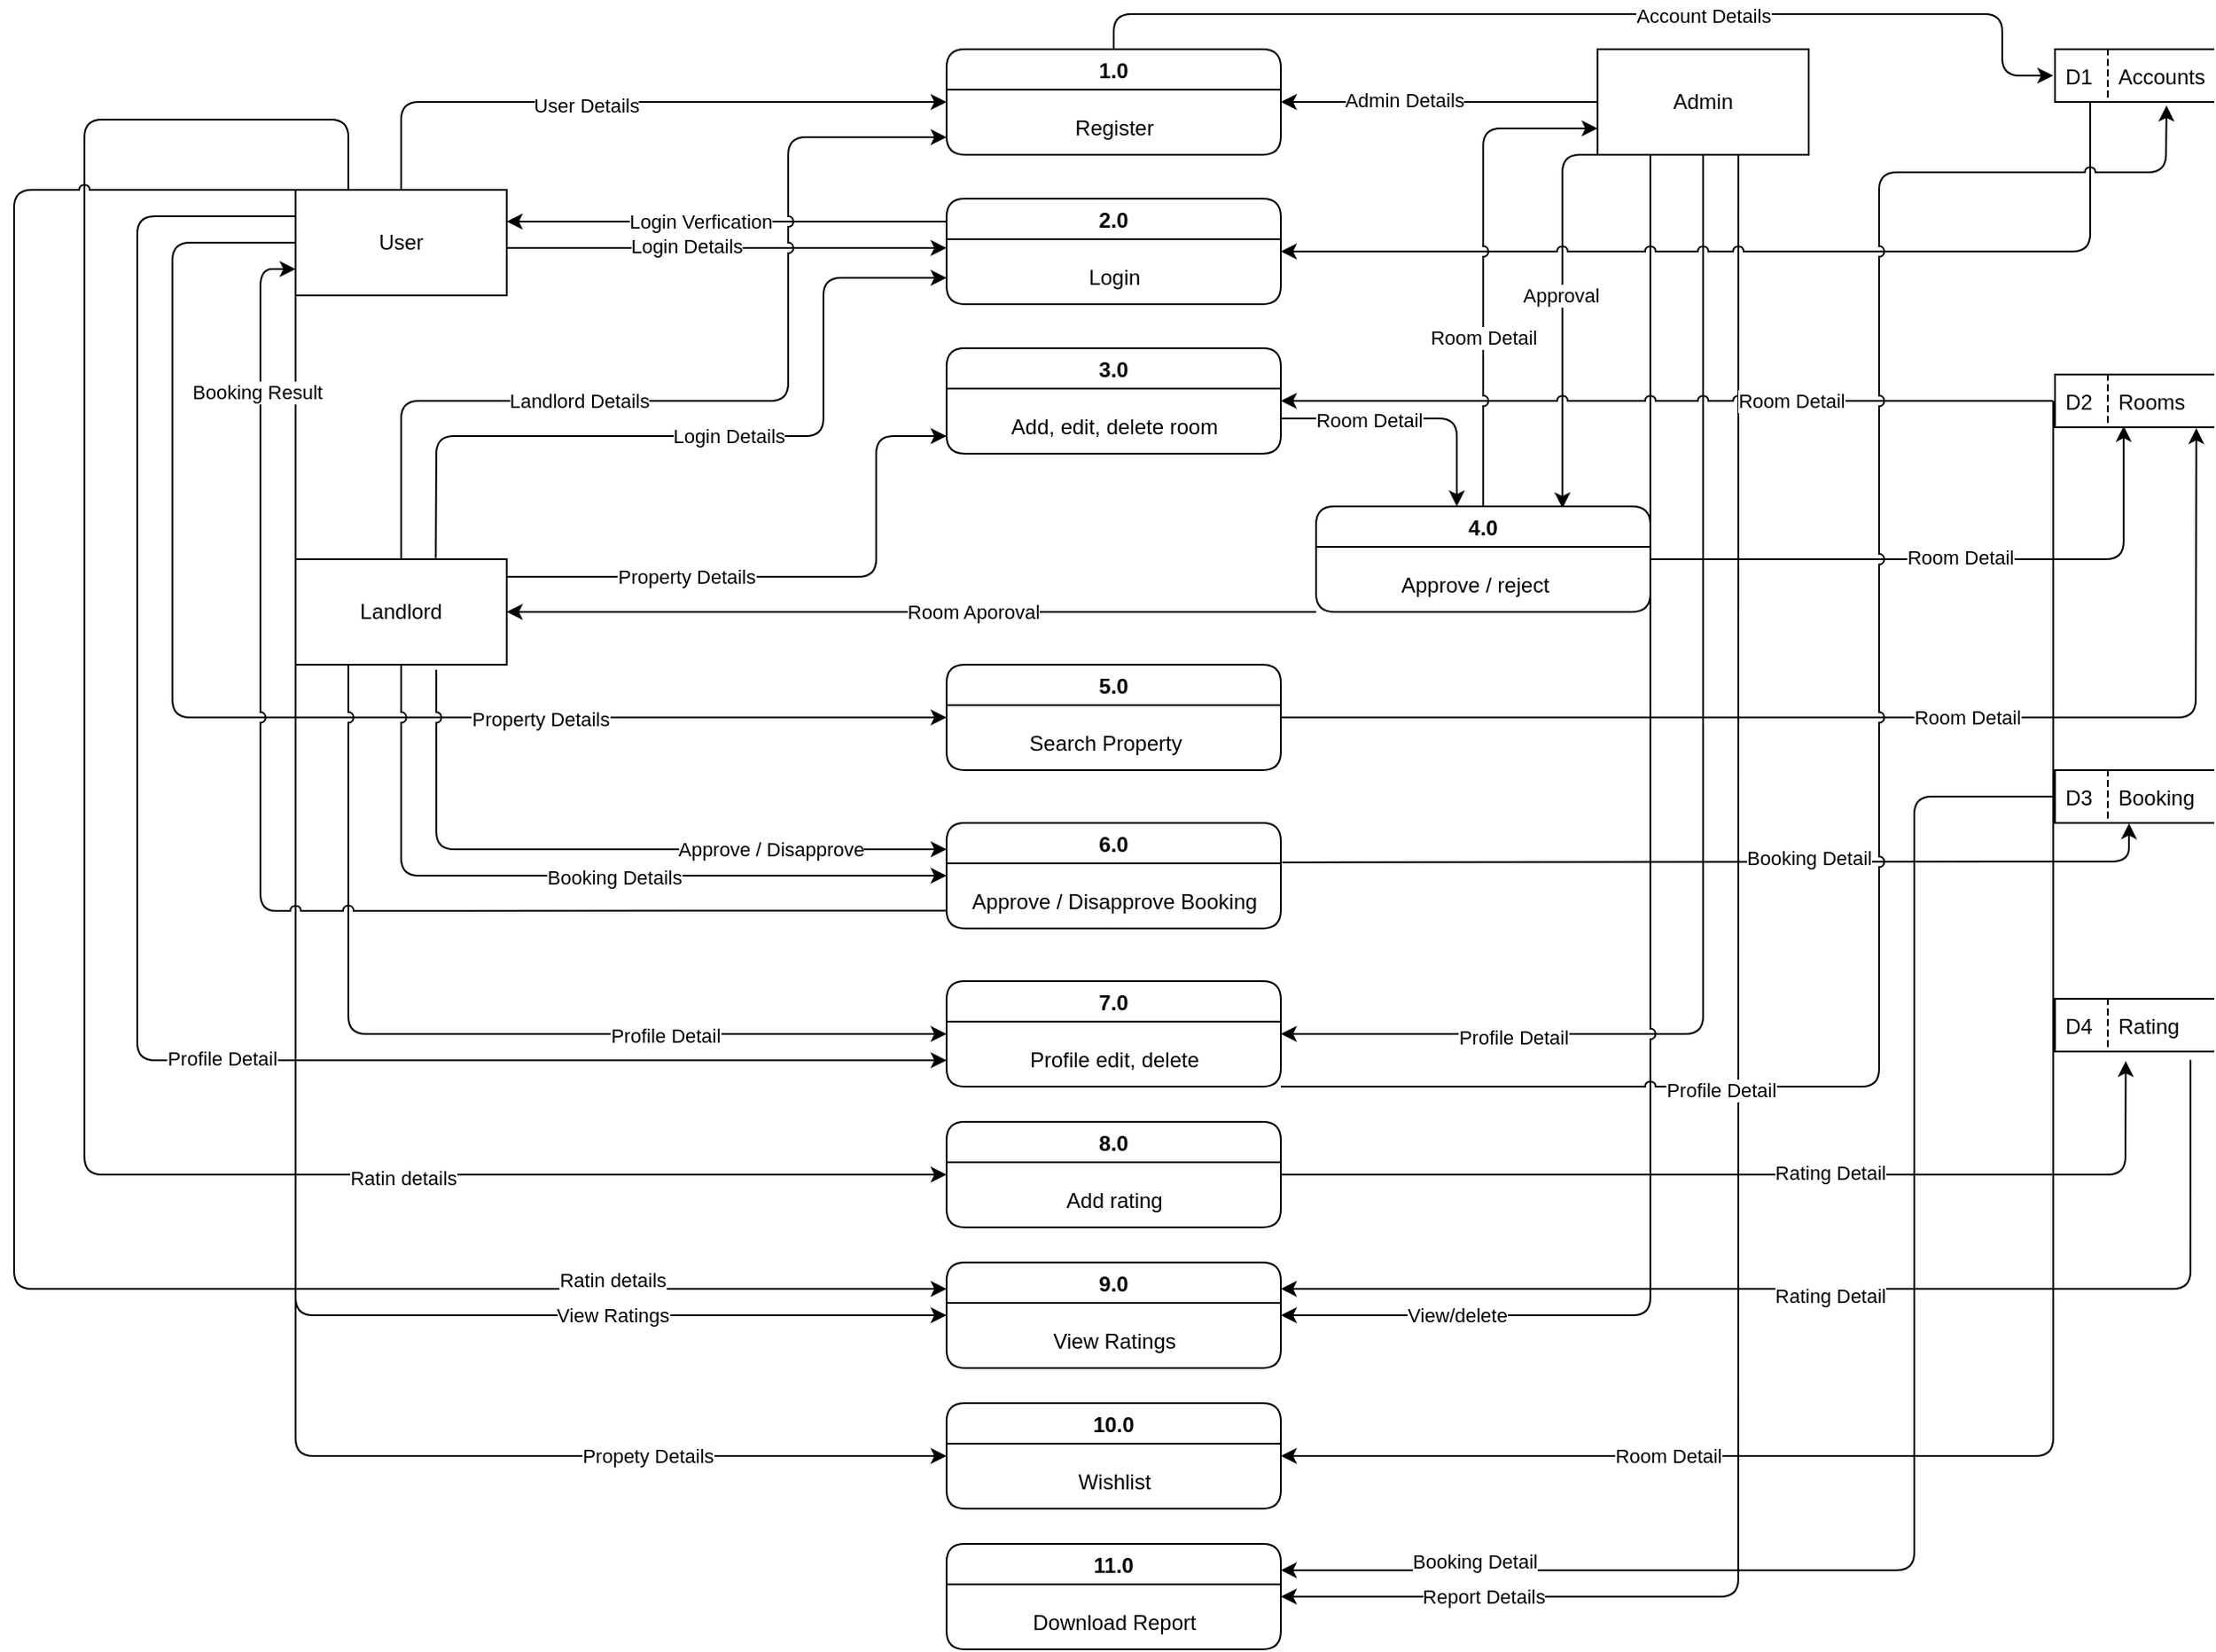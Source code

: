 <mxfile>
    <diagram id="R2lEEEUBdFMjLlhIrx00" name="Page-1">
        <mxGraphModel dx="1458" dy="394" grid="1" gridSize="10" guides="1" tooltips="1" connect="1" arrows="1" fold="1" page="1" pageScale="1" pageWidth="850" pageHeight="1100" math="0" shadow="0" extFonts="Permanent Marker^https://fonts.googleapis.com/css?family=Permanent+Marker">
            <root>
                <mxCell id="0"/>
                <mxCell id="1" parent="0"/>
                <mxCell id="235" style="edgeStyle=none;html=1;entryX=1;entryY=0.5;entryDx=0;entryDy=0;" parent="1" source="Ci3cu0jDoSGofdBfNgbZ-3" target="Ci3cu0jDoSGofdBfNgbZ-5" edge="1">
                    <mxGeometry relative="1" as="geometry"/>
                </mxCell>
                <mxCell id="243" value="Admin Details" style="edgeLabel;html=1;align=center;verticalAlign=middle;resizable=0;points=[];" parent="235" vertex="1" connectable="0">
                    <mxGeometry x="0.222" y="-1" relative="1" as="geometry">
                        <mxPoint as="offset"/>
                    </mxGeometry>
                </mxCell>
                <mxCell id="252" style="edgeStyle=none;jumpStyle=arc;html=1;entryX=1;entryY=0.5;entryDx=0;entryDy=0;" parent="1" source="Ci3cu0jDoSGofdBfNgbZ-3" target="200" edge="1">
                    <mxGeometry relative="1" as="geometry">
                        <Array as="points">
                            <mxPoint x="680" y="600"/>
                        </Array>
                    </mxGeometry>
                </mxCell>
                <mxCell id="282" value="Profile Detail" style="edgeLabel;html=1;align=center;verticalAlign=middle;resizable=0;points=[];" parent="252" vertex="1" connectable="0">
                    <mxGeometry x="0.645" y="2" relative="1" as="geometry">
                        <mxPoint as="offset"/>
                    </mxGeometry>
                </mxCell>
                <mxCell id="269" style="edgeStyle=none;html=1;exitX=0;exitY=1;exitDx=0;exitDy=0;entryX=0.737;entryY=0.018;entryDx=0;entryDy=0;startArrow=none;startFill=0;endArrow=classic;endFill=1;entryPerimeter=0;jumpStyle=arc;" parent="1" source="Ci3cu0jDoSGofdBfNgbZ-3" target="173" edge="1">
                    <mxGeometry relative="1" as="geometry">
                        <Array as="points">
                            <mxPoint x="600" y="100"/>
                        </Array>
                    </mxGeometry>
                </mxCell>
                <mxCell id="272" value="Approval" style="edgeLabel;html=1;align=center;verticalAlign=middle;resizable=0;points=[];" parent="269" vertex="1" connectable="0">
                    <mxGeometry x="0.001" y="-1" relative="1" as="geometry">
                        <mxPoint y="-11" as="offset"/>
                    </mxGeometry>
                </mxCell>
                <mxCell id="288" style="edgeStyle=none;html=1;exitX=0.25;exitY=1;exitDx=0;exitDy=0;entryX=1;entryY=0.5;entryDx=0;entryDy=0;jumpStyle=arc;" parent="1" source="Ci3cu0jDoSGofdBfNgbZ-3" target="204" edge="1">
                    <mxGeometry relative="1" as="geometry">
                        <Array as="points">
                            <mxPoint x="650" y="760"/>
                        </Array>
                    </mxGeometry>
                </mxCell>
                <mxCell id="290" style="edgeStyle=none;html=1;exitX=0.667;exitY=1;exitDx=0;exitDy=0;entryX=1;entryY=0.5;entryDx=0;entryDy=0;jumpStyle=arc;exitPerimeter=0;" parent="1" source="Ci3cu0jDoSGofdBfNgbZ-3" target="210" edge="1">
                    <mxGeometry relative="1" as="geometry">
                        <Array as="points">
                            <mxPoint x="700" y="920"/>
                        </Array>
                    </mxGeometry>
                </mxCell>
                <mxCell id="Ci3cu0jDoSGofdBfNgbZ-3" value="Admin" style="rounded=0;whiteSpace=wrap;html=1;" parent="1" vertex="1">
                    <mxGeometry x="620" y="40" width="120" height="60" as="geometry"/>
                </mxCell>
                <mxCell id="260" style="edgeStyle=none;html=1;exitX=0.5;exitY=0;exitDx=0;exitDy=0;entryX=0;entryY=0.5;entryDx=0;entryDy=0;" parent="1" source="Ci3cu0jDoSGofdBfNgbZ-5" target="Ci3cu0jDoSGofdBfNgbZ-19" edge="1">
                    <mxGeometry relative="1" as="geometry">
                        <Array as="points">
                            <mxPoint x="345" y="20"/>
                            <mxPoint x="850" y="20"/>
                            <mxPoint x="850" y="55"/>
                        </Array>
                    </mxGeometry>
                </mxCell>
                <mxCell id="262" value="Account Details" style="edgeLabel;html=1;align=center;verticalAlign=middle;resizable=0;points=[];" parent="260" vertex="1" connectable="0">
                    <mxGeometry x="0.204" y="-1" relative="1" as="geometry">
                        <mxPoint as="offset"/>
                    </mxGeometry>
                </mxCell>
                <mxCell id="Ci3cu0jDoSGofdBfNgbZ-5" value="1.0" style="swimlane;startSize=23;rounded=1;" parent="1" vertex="1">
                    <mxGeometry x="250" y="40" width="190" height="60" as="geometry"/>
                </mxCell>
                <mxCell id="Ci3cu0jDoSGofdBfNgbZ-6" value="Register" style="text;html=1;align=center;verticalAlign=middle;resizable=0;points=[];autosize=1;strokeColor=none;fillColor=none;rotation=0;" parent="Ci3cu0jDoSGofdBfNgbZ-5" vertex="1">
                    <mxGeometry x="60" y="30" width="70" height="30" as="geometry"/>
                </mxCell>
                <mxCell id="Ci3cu0jDoSGofdBfNgbZ-19" value="Accounts" style="shape=partialRectangle;fillColor=none;align=left;verticalAlign=middle;strokeColor=default;spacingLeft=34;rotatable=0;points=[[0,0.5],[1,0.5]];portConstraint=eastwest;dropTarget=0;strokeWidth=1;perimeterSpacing=1;right=0;" parent="1" vertex="1">
                    <mxGeometry x="880" y="40" width="90" height="30" as="geometry"/>
                </mxCell>
                <mxCell id="Ci3cu0jDoSGofdBfNgbZ-20" value="D1" style="shape=partialRectangle;top=0;left=0;bottom=0;fillColor=none;stokeWidth=1;dashed=1;align=left;verticalAlign=middle;spacingLeft=4;spacingRight=4;overflow=hidden;rotatable=0;points=[];portConstraint=eastwest;part=1;strokeColor=default;" parent="Ci3cu0jDoSGofdBfNgbZ-19" vertex="1" connectable="0">
                    <mxGeometry width="30" height="30" as="geometry"/>
                </mxCell>
                <mxCell id="315" style="edgeStyle=none;html=1;exitX=0;exitY=0.5;exitDx=0;exitDy=0;entryX=1;entryY=0.5;entryDx=0;entryDy=0;" parent="1" source="57" target="208" edge="1">
                    <mxGeometry relative="1" as="geometry">
                        <mxPoint x="450" y="840" as="targetPoint"/>
                        <Array as="points">
                            <mxPoint x="879" y="840"/>
                        </Array>
                    </mxGeometry>
                </mxCell>
                <mxCell id="57" value="Rooms" style="shape=partialRectangle;fillColor=none;align=left;verticalAlign=middle;strokeColor=default;spacingLeft=34;rotatable=0;points=[[0,0.5],[1,0.5]];portConstraint=eastwest;dropTarget=0;strokeWidth=1;perimeterSpacing=1;right=0;" parent="1" vertex="1">
                    <mxGeometry x="880" y="225" width="90" height="30" as="geometry"/>
                </mxCell>
                <mxCell id="58" value="D2" style="shape=partialRectangle;top=0;left=0;bottom=0;fillColor=none;stokeWidth=1;dashed=1;align=left;verticalAlign=middle;spacingLeft=4;spacingRight=4;overflow=hidden;rotatable=0;points=[];portConstraint=eastwest;part=1;strokeColor=default;" parent="57" connectable="0" vertex="1">
                    <mxGeometry width="30" height="30" as="geometry"/>
                </mxCell>
                <mxCell id="216" style="edgeStyle=none;html=1;entryX=0;entryY=0.5;entryDx=0;entryDy=0;" parent="1" source="139" target="Ci3cu0jDoSGofdBfNgbZ-5" edge="1">
                    <mxGeometry relative="1" as="geometry">
                        <Array as="points">
                            <mxPoint x="-60" y="70"/>
                            <mxPoint x="110" y="70"/>
                        </Array>
                    </mxGeometry>
                </mxCell>
                <mxCell id="223" value="User Details" style="edgeLabel;html=1;align=center;verticalAlign=middle;resizable=0;points=[];" parent="216" vertex="1" connectable="0">
                    <mxGeometry x="-0.139" y="-2" relative="1" as="geometry">
                        <mxPoint as="offset"/>
                    </mxGeometry>
                </mxCell>
                <mxCell id="219" style="edgeStyle=none;html=1;exitX=1;exitY=0.667;exitDx=0;exitDy=0;exitPerimeter=0;jumpStyle=arc;" parent="1" edge="1">
                    <mxGeometry relative="1" as="geometry">
                        <mxPoint y="153.02" as="sourcePoint"/>
                        <mxPoint x="250" y="153" as="targetPoint"/>
                        <Array as="points">
                            <mxPoint x="40" y="153"/>
                            <mxPoint x="100" y="153"/>
                        </Array>
                    </mxGeometry>
                </mxCell>
                <mxCell id="224" value="Login Details" style="edgeLabel;html=1;align=center;verticalAlign=middle;resizable=0;points=[];" parent="219" vertex="1" connectable="0">
                    <mxGeometry x="-0.187" y="1" relative="1" as="geometry">
                        <mxPoint as="offset"/>
                    </mxGeometry>
                </mxCell>
                <mxCell id="244" style="edgeStyle=none;html=1;entryX=0;entryY=0.5;entryDx=0;entryDy=0;exitX=0;exitY=0.5;exitDx=0;exitDy=0;jumpStyle=arc;" parent="1" source="139" target="196" edge="1">
                    <mxGeometry relative="1" as="geometry">
                        <Array as="points">
                            <mxPoint x="-190" y="150"/>
                            <mxPoint x="-190" y="420"/>
                            <mxPoint x="-90" y="420"/>
                            <mxPoint x="80" y="420"/>
                        </Array>
                    </mxGeometry>
                </mxCell>
                <mxCell id="245" value="Property Details" style="edgeLabel;html=1;align=center;verticalAlign=middle;resizable=0;points=[];" parent="244" vertex="1" connectable="0">
                    <mxGeometry x="0.407" y="-1" relative="1" as="geometry">
                        <mxPoint as="offset"/>
                    </mxGeometry>
                </mxCell>
                <mxCell id="258" style="edgeStyle=none;jumpStyle=arc;html=1;entryX=0;entryY=0.5;entryDx=0;entryDy=0;exitX=0.25;exitY=0;exitDx=0;exitDy=0;" parent="1" source="139" target="202" edge="1">
                    <mxGeometry relative="1" as="geometry">
                        <Array as="points">
                            <mxPoint x="-90" y="80"/>
                            <mxPoint x="-240" y="80"/>
                            <mxPoint x="-240" y="680"/>
                        </Array>
                    </mxGeometry>
                </mxCell>
                <mxCell id="259" value="Ratin details" style="edgeLabel;html=1;align=center;verticalAlign=middle;resizable=0;points=[];" parent="258" vertex="1" connectable="0">
                    <mxGeometry x="0.46" y="-2" relative="1" as="geometry">
                        <mxPoint x="36" as="offset"/>
                    </mxGeometry>
                </mxCell>
                <mxCell id="279" style="edgeStyle=none;html=1;exitX=0;exitY=0.25;exitDx=0;exitDy=0;entryX=0;entryY=0.75;entryDx=0;entryDy=0;startArrow=none;startFill=0;endArrow=classic;endFill=1;" parent="1" source="139" target="200" edge="1">
                    <mxGeometry relative="1" as="geometry">
                        <Array as="points">
                            <mxPoint x="-210" y="135"/>
                            <mxPoint x="-210" y="615"/>
                        </Array>
                    </mxGeometry>
                </mxCell>
                <mxCell id="280" value="Profile Detail" style="edgeLabel;html=1;align=center;verticalAlign=middle;resizable=0;points=[];" parent="279" vertex="1" connectable="0">
                    <mxGeometry x="0.2" y="1" relative="1" as="geometry">
                        <mxPoint as="offset"/>
                    </mxGeometry>
                </mxCell>
                <mxCell id="287" style="edgeStyle=none;html=1;exitX=0;exitY=0;exitDx=0;exitDy=0;entryX=0;entryY=0.25;entryDx=0;entryDy=0;jumpStyle=arc;" parent="1" source="139" target="204" edge="1">
                    <mxGeometry relative="1" as="geometry">
                        <Array as="points">
                            <mxPoint x="-280" y="120"/>
                            <mxPoint x="-280" y="745"/>
                        </Array>
                    </mxGeometry>
                </mxCell>
                <mxCell id="289" style="edgeStyle=none;html=1;exitX=0;exitY=1;exitDx=0;exitDy=0;entryX=0;entryY=0.5;entryDx=0;entryDy=0;" parent="1" source="139" target="208" edge="1">
                    <mxGeometry relative="1" as="geometry">
                        <Array as="points">
                            <mxPoint x="-120" y="840"/>
                        </Array>
                    </mxGeometry>
                </mxCell>
                <mxCell id="139" value="User" style="rounded=0;whiteSpace=wrap;html=1;" parent="1" vertex="1">
                    <mxGeometry x="-120" y="120" width="120" height="60" as="geometry"/>
                </mxCell>
                <mxCell id="229" style="edgeStyle=none;html=1;entryX=0.997;entryY=0.583;entryDx=0;entryDy=0;entryPerimeter=0;exitX=0;exitY=0.216;exitDx=0;exitDy=0;exitPerimeter=0;" parent="1" source="169" edge="1">
                    <mxGeometry relative="1" as="geometry">
                        <mxPoint x="247.91" y="137.98" as="sourcePoint"/>
                        <mxPoint x="-1.273e-13" y="137.98" as="targetPoint"/>
                        <Array as="points">
                            <mxPoint x="190" y="138"/>
                            <mxPoint x="130" y="138"/>
                        </Array>
                    </mxGeometry>
                </mxCell>
                <mxCell id="231" value="Login Verfication" style="edgeLabel;html=1;align=center;verticalAlign=middle;resizable=0;points=[];" parent="229" vertex="1" connectable="0">
                    <mxGeometry x="0.618" y="-1" relative="1" as="geometry">
                        <mxPoint x="62" y="1" as="offset"/>
                    </mxGeometry>
                </mxCell>
                <mxCell id="263" style="edgeStyle=none;html=1;exitX=1;exitY=0.5;exitDx=0;exitDy=0;startArrow=classic;startFill=1;endArrow=none;endFill=0;jumpStyle=arc;" parent="1" source="169" edge="1">
                    <mxGeometry relative="1" as="geometry">
                        <mxPoint x="900" y="70" as="targetPoint"/>
                        <Array as="points">
                            <mxPoint x="900" y="155"/>
                        </Array>
                    </mxGeometry>
                </mxCell>
                <mxCell id="169" value="2.0" style="swimlane;startSize=23;rounded=1;" parent="1" vertex="1">
                    <mxGeometry x="250" y="125" width="190" height="60" as="geometry"/>
                </mxCell>
                <mxCell id="170" value="Login" style="text;html=1;align=center;verticalAlign=middle;resizable=0;points=[];autosize=1;strokeColor=none;fillColor=none;rotation=0;" parent="169" vertex="1">
                    <mxGeometry x="70" y="30" width="50" height="30" as="geometry"/>
                </mxCell>
                <mxCell id="264" style="edgeStyle=none;html=1;exitX=1;exitY=0.5;exitDx=0;exitDy=0;entryX=0;entryY=0.5;entryDx=0;entryDy=0;startArrow=classic;startFill=1;endArrow=none;endFill=0;jumpStyle=arc;" parent="1" source="171" target="57" edge="1">
                    <mxGeometry relative="1" as="geometry">
                        <Array as="points">
                            <mxPoint x="860" y="240"/>
                        </Array>
                    </mxGeometry>
                </mxCell>
                <mxCell id="273" value="Room Detail" style="edgeLabel;html=1;align=center;verticalAlign=middle;resizable=0;points=[];" parent="264" vertex="1" connectable="0">
                    <mxGeometry x="0.221" y="-1" relative="1" as="geometry">
                        <mxPoint x="22" y="-1" as="offset"/>
                    </mxGeometry>
                </mxCell>
                <mxCell id="171" value="3.0" style="swimlane;startSize=23;rounded=1;" parent="1" vertex="1">
                    <mxGeometry x="250" y="210" width="190" height="60" as="geometry"/>
                </mxCell>
                <mxCell id="172" value="Add, edit, delete room" style="text;html=1;align=center;verticalAlign=middle;resizable=0;points=[];autosize=1;strokeColor=none;fillColor=none;rotation=0;" parent="171" vertex="1">
                    <mxGeometry x="25" y="30" width="140" height="30" as="geometry"/>
                </mxCell>
                <mxCell id="266" style="edgeStyle=none;html=1;startArrow=classic;startFill=1;endArrow=none;endFill=0;" parent="1" edge="1">
                    <mxGeometry relative="1" as="geometry">
                        <mxPoint x="440" y="250" as="targetPoint"/>
                        <mxPoint x="540" y="300" as="sourcePoint"/>
                        <Array as="points">
                            <mxPoint x="540" y="250"/>
                        </Array>
                    </mxGeometry>
                </mxCell>
                <mxCell id="275" value="Room Detail" style="edgeLabel;html=1;align=center;verticalAlign=middle;resizable=0;points=[];" parent="266" vertex="1" connectable="0">
                    <mxGeometry x="0.637" y="1" relative="1" as="geometry">
                        <mxPoint x="23" as="offset"/>
                    </mxGeometry>
                </mxCell>
                <mxCell id="267" style="edgeStyle=none;html=1;exitX=0.5;exitY=0;exitDx=0;exitDy=0;entryX=0;entryY=0.75;entryDx=0;entryDy=0;startArrow=none;startFill=0;endArrow=classic;endFill=1;jumpStyle=arc;" parent="1" source="173" target="Ci3cu0jDoSGofdBfNgbZ-3" edge="1">
                    <mxGeometry relative="1" as="geometry">
                        <Array as="points">
                            <mxPoint x="555" y="85"/>
                        </Array>
                    </mxGeometry>
                </mxCell>
                <mxCell id="271" value="Room Detail" style="edgeLabel;html=1;align=center;verticalAlign=middle;resizable=0;points=[];" parent="267" vertex="1" connectable="0">
                    <mxGeometry x="-0.313" relative="1" as="geometry">
                        <mxPoint as="offset"/>
                    </mxGeometry>
                </mxCell>
                <mxCell id="268" style="edgeStyle=none;html=1;exitX=1;exitY=0.5;exitDx=0;exitDy=0;entryX=0.435;entryY=0.945;entryDx=0;entryDy=0;entryPerimeter=0;startArrow=none;startFill=0;endArrow=classic;endFill=1;" parent="1" source="173" target="57" edge="1">
                    <mxGeometry relative="1" as="geometry">
                        <Array as="points">
                            <mxPoint x="919" y="330"/>
                        </Array>
                    </mxGeometry>
                </mxCell>
                <mxCell id="274" value="Room Detail" style="edgeLabel;html=1;align=center;verticalAlign=middle;resizable=0;points=[];" parent="268" vertex="1" connectable="0">
                    <mxGeometry x="0.021" y="1" relative="1" as="geometry">
                        <mxPoint as="offset"/>
                    </mxGeometry>
                </mxCell>
                <mxCell id="270" style="edgeStyle=none;html=1;exitX=0;exitY=1;exitDx=0;exitDy=0;entryX=1;entryY=0.5;entryDx=0;entryDy=0;startArrow=none;startFill=0;endArrow=classic;endFill=1;" parent="1" source="173" target="215" edge="1">
                    <mxGeometry relative="1" as="geometry"/>
                </mxCell>
                <mxCell id="276" value="Room Aporoval" style="edgeLabel;html=1;align=center;verticalAlign=middle;resizable=0;points=[];" parent="270" vertex="1" connectable="0">
                    <mxGeometry x="-0.15" relative="1" as="geometry">
                        <mxPoint as="offset"/>
                    </mxGeometry>
                </mxCell>
                <mxCell id="173" value="4.0" style="swimlane;startSize=23;rounded=1;" parent="1" vertex="1">
                    <mxGeometry x="460" y="300" width="190" height="60" as="geometry"/>
                </mxCell>
                <mxCell id="174" value="Approve / reject" style="text;html=1;align=center;verticalAlign=middle;resizable=0;points=[];autosize=1;strokeColor=none;fillColor=none;rotation=0;" parent="173" vertex="1">
                    <mxGeometry x="35" y="30" width="110" height="30" as="geometry"/>
                </mxCell>
                <mxCell id="277" style="edgeStyle=none;html=1;exitX=1;exitY=0.5;exitDx=0;exitDy=0;entryX=0.884;entryY=0.984;entryDx=0;entryDy=0;entryPerimeter=0;startArrow=none;startFill=0;endArrow=classic;endFill=1;" parent="1" source="196" target="57" edge="1">
                    <mxGeometry relative="1" as="geometry">
                        <Array as="points">
                            <mxPoint x="960" y="420"/>
                        </Array>
                    </mxGeometry>
                </mxCell>
                <mxCell id="278" value="Room Detail" style="edgeLabel;html=1;align=center;verticalAlign=middle;resizable=0;points=[];" parent="277" vertex="1" connectable="0">
                    <mxGeometry x="0.053" y="3" relative="1" as="geometry">
                        <mxPoint x="29" y="3" as="offset"/>
                    </mxGeometry>
                </mxCell>
                <mxCell id="196" value="5.0" style="swimlane;startSize=23;rounded=1;" parent="1" vertex="1">
                    <mxGeometry x="250" y="390" width="190" height="60" as="geometry"/>
                </mxCell>
                <mxCell id="197" value="Search Property" style="text;html=1;align=center;verticalAlign=middle;resizable=0;points=[];autosize=1;strokeColor=none;fillColor=none;rotation=0;" parent="196" vertex="1">
                    <mxGeometry x="35" y="30" width="110" height="30" as="geometry"/>
                </mxCell>
                <mxCell id="307" style="edgeStyle=none;html=1;entryX=0.468;entryY=0.975;entryDx=0;entryDy=0;entryPerimeter=0;exitX=1.004;exitY=0.374;exitDx=0;exitDy=0;exitPerimeter=0;" parent="1" source="198" target="298" edge="1">
                    <mxGeometry relative="1" as="geometry">
                        <mxPoint x="950" y="495.429" as="targetPoint"/>
                        <mxPoint x="450" y="500" as="sourcePoint"/>
                        <Array as="points">
                            <mxPoint x="922" y="502"/>
                        </Array>
                    </mxGeometry>
                </mxCell>
                <mxCell id="198" value="6.0" style="swimlane;startSize=23;rounded=1;" parent="1" vertex="1">
                    <mxGeometry x="250" y="480" width="190" height="60" as="geometry"/>
                </mxCell>
                <mxCell id="199" value="Approve / Disapprove Booking" style="text;html=1;align=center;verticalAlign=middle;resizable=0;points=[];autosize=1;strokeColor=none;fillColor=none;rotation=0;" parent="198" vertex="1">
                    <mxGeometry y="30" width="190" height="30" as="geometry"/>
                </mxCell>
                <mxCell id="283" style="edgeStyle=none;html=1;exitX=1;exitY=1;exitDx=0;exitDy=0;entryX=0.7;entryY=1.032;entryDx=0;entryDy=0;entryPerimeter=0;startArrow=none;startFill=0;endArrow=classic;endFill=1;jumpStyle=arc;" parent="1" source="200" target="Ci3cu0jDoSGofdBfNgbZ-19" edge="1">
                    <mxGeometry relative="1" as="geometry">
                        <Array as="points">
                            <mxPoint x="780" y="630"/>
                            <mxPoint x="780" y="110"/>
                            <mxPoint x="943" y="110"/>
                        </Array>
                    </mxGeometry>
                </mxCell>
                <mxCell id="284" value="Profile Detail" style="edgeLabel;html=1;align=center;verticalAlign=middle;resizable=0;points=[];" parent="283" vertex="1" connectable="0">
                    <mxGeometry x="-0.53" y="-2" relative="1" as="geometry">
                        <mxPoint as="offset"/>
                    </mxGeometry>
                </mxCell>
                <mxCell id="200" value="7.0" style="swimlane;startSize=23;rounded=1;" parent="1" vertex="1">
                    <mxGeometry x="250" y="570" width="190" height="60" as="geometry"/>
                </mxCell>
                <mxCell id="201" value="Profile edit, delete" style="text;html=1;align=center;verticalAlign=middle;resizable=0;points=[];autosize=1;strokeColor=none;fillColor=none;rotation=0;" parent="200" vertex="1">
                    <mxGeometry x="35" y="30" width="120" height="30" as="geometry"/>
                </mxCell>
                <mxCell id="308" style="edgeStyle=none;html=1;exitX=1;exitY=0.5;exitDx=0;exitDy=0;entryX=0.448;entryY=1.138;entryDx=0;entryDy=0;entryPerimeter=0;" parent="1" source="202" target="300" edge="1">
                    <mxGeometry relative="1" as="geometry">
                        <mxPoint x="960" y="680" as="targetPoint"/>
                        <Array as="points">
                            <mxPoint x="920" y="680"/>
                        </Array>
                    </mxGeometry>
                </mxCell>
                <mxCell id="202" value="8.0" style="swimlane;startSize=23;rounded=1;" parent="1" vertex="1">
                    <mxGeometry x="250" y="650" width="190" height="60" as="geometry"/>
                </mxCell>
                <mxCell id="203" value="Add rating" style="text;html=1;align=center;verticalAlign=middle;resizable=0;points=[];autosize=1;strokeColor=none;fillColor=none;rotation=0;" parent="202" vertex="1">
                    <mxGeometry x="55" y="30" width="80" height="30" as="geometry"/>
                </mxCell>
                <mxCell id="204" value="9.0" style="swimlane;startSize=23;rounded=1;" parent="1" vertex="1">
                    <mxGeometry x="250" y="730" width="190" height="60" as="geometry"/>
                </mxCell>
                <mxCell id="205" value="View Ratings" style="text;html=1;align=center;verticalAlign=middle;resizable=0;points=[];autosize=1;strokeColor=none;fillColor=none;rotation=0;" parent="204" vertex="1">
                    <mxGeometry x="50" y="30" width="90" height="30" as="geometry"/>
                </mxCell>
                <mxCell id="208" value="10.0" style="swimlane;startSize=23;rounded=1;" parent="1" vertex="1">
                    <mxGeometry x="250" y="810" width="190" height="60" as="geometry"/>
                </mxCell>
                <mxCell id="209" value="Wishlist" style="text;html=1;align=center;verticalAlign=middle;resizable=0;points=[];autosize=1;strokeColor=none;fillColor=none;rotation=0;" parent="208" vertex="1">
                    <mxGeometry x="65" y="30" width="60" height="30" as="geometry"/>
                </mxCell>
                <mxCell id="210" value="11.0" style="swimlane;startSize=23;rounded=1;" parent="1" vertex="1">
                    <mxGeometry x="250" y="890" width="190" height="60" as="geometry"/>
                </mxCell>
                <mxCell id="211" value="Download Report" style="text;html=1;align=center;verticalAlign=middle;resizable=0;points=[];autosize=1;strokeColor=none;fillColor=none;rotation=0;" parent="210" vertex="1">
                    <mxGeometry x="35" y="30" width="120" height="30" as="geometry"/>
                </mxCell>
                <mxCell id="217" style="edgeStyle=none;html=1;jumpStyle=arc;" parent="1" source="215" edge="1">
                    <mxGeometry relative="1" as="geometry">
                        <mxPoint x="250" y="90" as="targetPoint"/>
                        <Array as="points">
                            <mxPoint x="-60" y="240"/>
                            <mxPoint x="160" y="240"/>
                            <mxPoint x="160" y="90"/>
                        </Array>
                    </mxGeometry>
                </mxCell>
                <mxCell id="222" value="Landlord Details" style="edgeLabel;html=1;align=center;verticalAlign=middle;resizable=0;points=[];" parent="217" vertex="1" connectable="0">
                    <mxGeometry x="0.093" y="1" relative="1" as="geometry">
                        <mxPoint x="-110" y="1" as="offset"/>
                    </mxGeometry>
                </mxCell>
                <mxCell id="220" style="edgeStyle=none;html=1;entryX=0;entryY=0.75;entryDx=0;entryDy=0;exitX=0.664;exitY=-0.011;exitDx=0;exitDy=0;exitPerimeter=0;" parent="1" source="215" target="169" edge="1">
                    <mxGeometry relative="1" as="geometry">
                        <Array as="points">
                            <mxPoint x="-40" y="260"/>
                            <mxPoint x="180" y="260"/>
                            <mxPoint x="180" y="170"/>
                        </Array>
                    </mxGeometry>
                </mxCell>
                <mxCell id="221" value="Login Details" style="edgeLabel;html=1;align=center;verticalAlign=middle;resizable=0;points=[];" parent="220" vertex="1" connectable="0">
                    <mxGeometry x="0.094" y="-4" relative="1" as="geometry">
                        <mxPoint x="-11" y="-4" as="offset"/>
                    </mxGeometry>
                </mxCell>
                <mxCell id="225" style="edgeStyle=none;html=1;exitX=1;exitY=0.167;exitDx=0;exitDy=0;exitPerimeter=0;" parent="1" source="215" edge="1">
                    <mxGeometry relative="1" as="geometry">
                        <mxPoint x="250" y="260" as="targetPoint"/>
                        <Array as="points">
                            <mxPoint x="210" y="340"/>
                            <mxPoint x="210" y="260"/>
                        </Array>
                    </mxGeometry>
                </mxCell>
                <mxCell id="226" value="Property Details" style="edgeLabel;html=1;align=center;verticalAlign=middle;resizable=0;points=[];" parent="225" vertex="1" connectable="0">
                    <mxGeometry x="-0.089" y="-1" relative="1" as="geometry">
                        <mxPoint x="-49" y="-1" as="offset"/>
                    </mxGeometry>
                </mxCell>
                <mxCell id="246" style="edgeStyle=none;html=1;entryX=0;entryY=0.5;entryDx=0;entryDy=0;jumpStyle=arc;" parent="1" source="215" target="198" edge="1">
                    <mxGeometry relative="1" as="geometry">
                        <Array as="points">
                            <mxPoint x="-60" y="510"/>
                        </Array>
                    </mxGeometry>
                </mxCell>
                <mxCell id="247" value="Booking Details" style="edgeLabel;html=1;align=center;verticalAlign=middle;resizable=0;points=[];" parent="246" vertex="1" connectable="0">
                    <mxGeometry x="0.118" y="-1" relative="1" as="geometry">
                        <mxPoint as="offset"/>
                    </mxGeometry>
                </mxCell>
                <mxCell id="248" style="edgeStyle=none;jumpStyle=arc;html=1;entryX=0;entryY=0.25;entryDx=0;entryDy=0;exitX=0.666;exitY=1.048;exitDx=0;exitDy=0;exitPerimeter=0;" parent="1" source="215" target="198" edge="1">
                    <mxGeometry relative="1" as="geometry">
                        <Array as="points">
                            <mxPoint x="-40" y="495"/>
                        </Array>
                    </mxGeometry>
                </mxCell>
                <mxCell id="249" value="Approve / Disapprove" style="edgeLabel;html=1;align=center;verticalAlign=middle;resizable=0;points=[];" parent="248" vertex="1" connectable="0">
                    <mxGeometry x="0.227" relative="1" as="geometry">
                        <mxPoint x="51" as="offset"/>
                    </mxGeometry>
                </mxCell>
                <mxCell id="250" style="edgeStyle=none;jumpStyle=arc;html=1;entryX=0;entryY=0.5;entryDx=0;entryDy=0;exitX=0.25;exitY=1;exitDx=0;exitDy=0;" parent="1" source="215" target="200" edge="1">
                    <mxGeometry relative="1" as="geometry">
                        <Array as="points">
                            <mxPoint x="-90" y="600"/>
                        </Array>
                    </mxGeometry>
                </mxCell>
                <mxCell id="281" value="Profile Detail" style="edgeLabel;html=1;align=center;verticalAlign=middle;resizable=0;points=[];" parent="250" vertex="1" connectable="0">
                    <mxGeometry x="0.417" y="-1" relative="1" as="geometry">
                        <mxPoint as="offset"/>
                    </mxGeometry>
                </mxCell>
                <mxCell id="286" style="edgeStyle=none;html=1;exitX=0;exitY=1;exitDx=0;exitDy=0;entryX=0;entryY=0.5;entryDx=0;entryDy=0;" parent="1" source="215" target="204" edge="1">
                    <mxGeometry relative="1" as="geometry">
                        <Array as="points">
                            <mxPoint x="-120" y="760"/>
                        </Array>
                    </mxGeometry>
                </mxCell>
                <mxCell id="215" value="Landlord" style="rounded=0;whiteSpace=wrap;html=1;" parent="1" vertex="1">
                    <mxGeometry x="-120" y="330" width="120" height="60" as="geometry"/>
                </mxCell>
                <mxCell id="254" style="edgeStyle=none;jumpStyle=arc;html=1;entryX=0;entryY=0.75;entryDx=0;entryDy=0;exitX=-0.001;exitY=0.663;exitDx=0;exitDy=0;exitPerimeter=0;" parent="1" source="199" target="139" edge="1">
                    <mxGeometry relative="1" as="geometry">
                        <mxPoint x="250" y="527" as="sourcePoint"/>
                        <Array as="points">
                            <mxPoint x="-140" y="530"/>
                            <mxPoint x="-140" y="350"/>
                            <mxPoint x="-140" y="220"/>
                            <mxPoint x="-140" y="165"/>
                        </Array>
                    </mxGeometry>
                </mxCell>
                <mxCell id="256" value="Booking Result" style="edgeLabel;html=1;align=center;verticalAlign=middle;resizable=0;points=[];" parent="254" vertex="1" connectable="0">
                    <mxGeometry x="0.768" y="2" relative="1" as="geometry">
                        <mxPoint as="offset"/>
                    </mxGeometry>
                </mxCell>
                <mxCell id="291" value="Ratin details" style="edgeLabel;html=1;align=center;verticalAlign=middle;resizable=0;points=[];" parent="1" vertex="1" connectable="0">
                    <mxGeometry x="60" y="740" as="geometry"/>
                </mxCell>
                <mxCell id="292" value="View Ratings" style="edgeLabel;html=1;align=center;verticalAlign=middle;resizable=0;points=[];" parent="1" vertex="1" connectable="0">
                    <mxGeometry x="60" y="760" as="geometry"/>
                </mxCell>
                <mxCell id="293" value="Propety Details" style="edgeLabel;html=1;align=center;verticalAlign=middle;resizable=0;points=[];" parent="1" vertex="1" connectable="0">
                    <mxGeometry x="80" y="840" as="geometry"/>
                </mxCell>
                <mxCell id="294" value="View/delete" style="edgeLabel;html=1;align=center;verticalAlign=middle;resizable=0;points=[];" parent="1" vertex="1" connectable="0">
                    <mxGeometry x="540" y="760" as="geometry"/>
                </mxCell>
                <mxCell id="295" value="Report Details" style="edgeLabel;html=1;align=center;verticalAlign=middle;resizable=0;points=[];" parent="1" vertex="1" connectable="0">
                    <mxGeometry x="555" y="920" as="geometry"/>
                </mxCell>
                <mxCell id="318" style="edgeStyle=none;html=1;exitX=0;exitY=0.5;exitDx=0;exitDy=0;entryX=1;entryY=0.25;entryDx=0;entryDy=0;" parent="1" source="298" target="210" edge="1">
                    <mxGeometry relative="1" as="geometry">
                        <Array as="points">
                            <mxPoint x="800" y="465"/>
                            <mxPoint x="800" y="905"/>
                        </Array>
                    </mxGeometry>
                </mxCell>
                <mxCell id="298" value="Booking" style="shape=partialRectangle;fillColor=none;align=left;verticalAlign=middle;strokeColor=default;spacingLeft=34;rotatable=0;points=[[0,0.5],[1,0.5]];portConstraint=eastwest;dropTarget=0;strokeWidth=1;perimeterSpacing=1;right=0;" parent="1" vertex="1">
                    <mxGeometry x="880" y="450" width="90" height="30" as="geometry"/>
                </mxCell>
                <mxCell id="299" value="D3" style="shape=partialRectangle;top=0;left=0;bottom=0;fillColor=none;stokeWidth=1;dashed=1;align=left;verticalAlign=middle;spacingLeft=4;spacingRight=4;overflow=hidden;rotatable=0;points=[];portConstraint=eastwest;part=1;strokeColor=default;" parent="298" vertex="1" connectable="0">
                    <mxGeometry width="30" height="30" as="geometry"/>
                </mxCell>
                <mxCell id="309" style="edgeStyle=none;html=1;exitX=0.848;exitY=1.119;exitDx=0;exitDy=0;exitPerimeter=0;entryX=1;entryY=0.25;entryDx=0;entryDy=0;" parent="1" source="300" target="204" edge="1">
                    <mxGeometry relative="1" as="geometry">
                        <mxPoint x="971.286" y="780" as="targetPoint"/>
                        <Array as="points">
                            <mxPoint x="957" y="745"/>
                        </Array>
                    </mxGeometry>
                </mxCell>
                <mxCell id="300" value="Rating" style="shape=partialRectangle;fillColor=none;align=left;verticalAlign=middle;strokeColor=default;spacingLeft=34;rotatable=0;points=[[0,0.5],[1,0.5]];portConstraint=eastwest;dropTarget=0;strokeWidth=1;perimeterSpacing=1;right=0;" parent="1" vertex="1">
                    <mxGeometry x="880" y="580" width="90" height="30" as="geometry"/>
                </mxCell>
                <mxCell id="301" value="D4" style="shape=partialRectangle;top=0;left=0;bottom=0;fillColor=none;stokeWidth=1;dashed=1;align=left;verticalAlign=middle;spacingLeft=4;spacingRight=4;overflow=hidden;rotatable=0;points=[];portConstraint=eastwest;part=1;strokeColor=default;" parent="300" vertex="1" connectable="0">
                    <mxGeometry width="30" height="30" as="geometry"/>
                </mxCell>
                <mxCell id="311" value="Booking Detail" style="edgeLabel;html=1;align=center;verticalAlign=middle;resizable=0;points=[];" parent="1" vertex="1" connectable="0">
                    <mxGeometry x="740" y="500" as="geometry"/>
                </mxCell>
                <mxCell id="312" value="Rating Detail" style="edgeLabel;html=1;align=center;verticalAlign=middle;resizable=0;points=[];" parent="1" vertex="1" connectable="0">
                    <mxGeometry x="760.004" y="680.0" as="geometry">
                        <mxPoint x="-8" y="-1" as="offset"/>
                    </mxGeometry>
                </mxCell>
                <mxCell id="313" value="Rating Detail" style="edgeLabel;html=1;align=center;verticalAlign=middle;resizable=0;points=[];" parent="1" vertex="1" connectable="0">
                    <mxGeometry x="760.004" y="750.0" as="geometry">
                        <mxPoint x="-8" y="-1" as="offset"/>
                    </mxGeometry>
                </mxCell>
                <mxCell id="317" value="Room Detail" style="edgeLabel;html=1;align=center;verticalAlign=middle;resizable=0;points=[];" parent="1" vertex="1" connectable="0">
                    <mxGeometry x="659.999" y="840" as="geometry"/>
                </mxCell>
                <mxCell id="319" value="Booking Detail" style="edgeLabel;html=1;align=center;verticalAlign=middle;resizable=0;points=[];" parent="1" vertex="1" connectable="0">
                    <mxGeometry x="550" y="900" as="geometry"/>
                </mxCell>
            </root>
        </mxGraphModel>
    </diagram>
</mxfile>